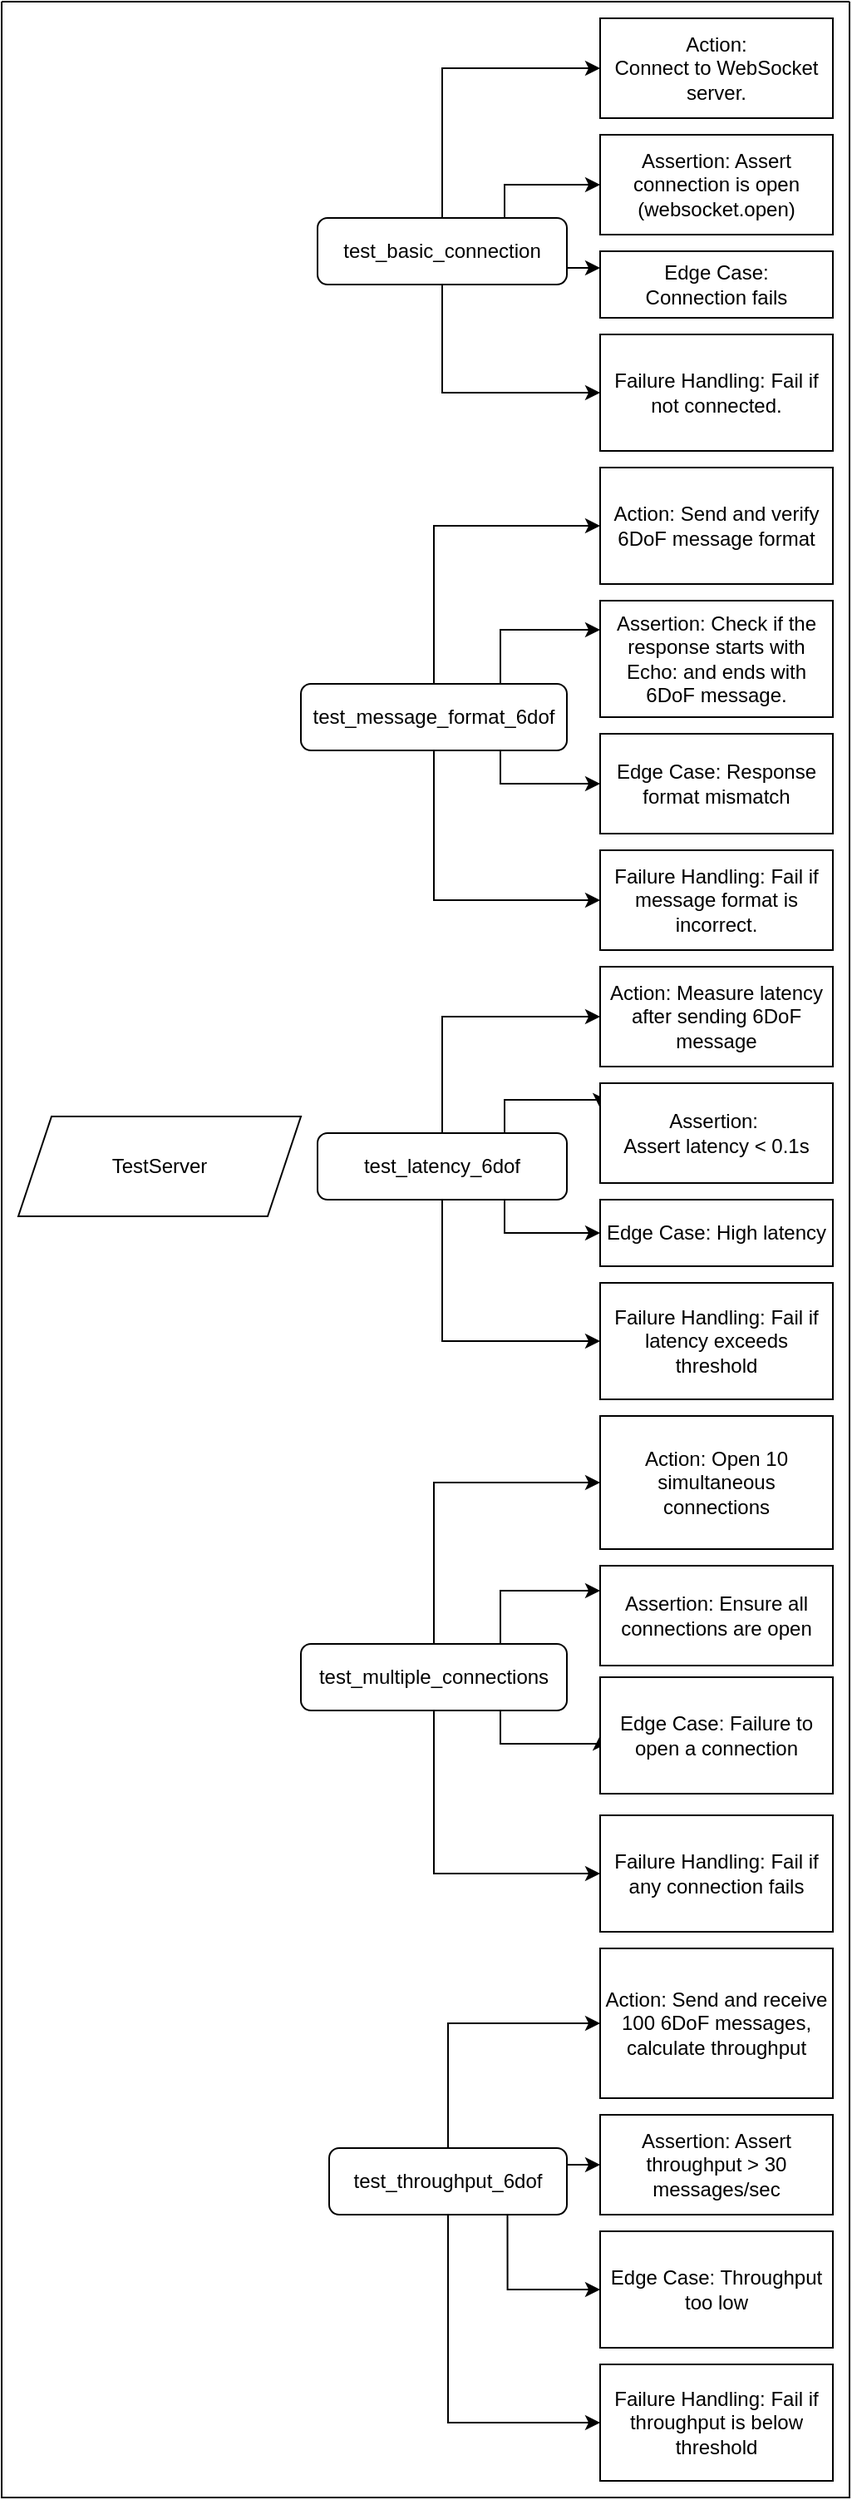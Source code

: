 <mxfile version="25.0.3">
  <diagram name="Page-1" id="ius7pPTo3KnEySiAvIZj">
    <mxGraphModel dx="789" dy="696" grid="1" gridSize="10" guides="1" tooltips="1" connect="1" arrows="1" fold="1" page="1" pageScale="1" pageWidth="1169" pageHeight="1654" math="0" shadow="0">
      <root>
        <mxCell id="0" />
        <mxCell id="1" parent="0" />
        <mxCell id="YPKyjbTizjw7uRKVG-_0-22" value="" style="swimlane;startSize=0;" vertex="1" parent="1">
          <mxGeometry x="60" y="77" width="510" height="1500" as="geometry" />
        </mxCell>
        <mxCell id="YPKyjbTizjw7uRKVG-_0-84" style="edgeStyle=orthogonalEdgeStyle;rounded=0;orthogonalLoop=1;jettySize=auto;html=1;exitX=0.5;exitY=0;exitDx=0;exitDy=0;entryX=0;entryY=0.5;entryDx=0;entryDy=0;" edge="1" parent="YPKyjbTizjw7uRKVG-_0-22" source="YPKyjbTizjw7uRKVG-_0-3" target="YPKyjbTizjw7uRKVG-_0-13">
          <mxGeometry relative="1" as="geometry" />
        </mxCell>
        <mxCell id="YPKyjbTizjw7uRKVG-_0-85" style="edgeStyle=orthogonalEdgeStyle;rounded=0;orthogonalLoop=1;jettySize=auto;html=1;exitX=0.75;exitY=0;exitDx=0;exitDy=0;entryX=0;entryY=0.5;entryDx=0;entryDy=0;" edge="1" parent="YPKyjbTizjw7uRKVG-_0-22" source="YPKyjbTizjw7uRKVG-_0-3" target="YPKyjbTizjw7uRKVG-_0-15">
          <mxGeometry relative="1" as="geometry" />
        </mxCell>
        <mxCell id="YPKyjbTizjw7uRKVG-_0-87" style="edgeStyle=orthogonalEdgeStyle;rounded=0;orthogonalLoop=1;jettySize=auto;html=1;exitX=0.5;exitY=1;exitDx=0;exitDy=0;entryX=0;entryY=0.5;entryDx=0;entryDy=0;" edge="1" parent="YPKyjbTizjw7uRKVG-_0-22" source="YPKyjbTizjw7uRKVG-_0-3" target="YPKyjbTizjw7uRKVG-_0-70">
          <mxGeometry relative="1" as="geometry" />
        </mxCell>
        <mxCell id="YPKyjbTizjw7uRKVG-_0-147" style="edgeStyle=orthogonalEdgeStyle;rounded=0;orthogonalLoop=1;jettySize=auto;html=1;exitX=1;exitY=0.75;exitDx=0;exitDy=0;entryX=0;entryY=0.25;entryDx=0;entryDy=0;" edge="1" parent="YPKyjbTizjw7uRKVG-_0-22" source="YPKyjbTizjw7uRKVG-_0-3" target="YPKyjbTizjw7uRKVG-_0-25">
          <mxGeometry relative="1" as="geometry" />
        </mxCell>
        <mxCell id="YPKyjbTizjw7uRKVG-_0-3" value="test_basic_connection" style="rounded=1;whiteSpace=wrap;html=1;fontSize=12;glass=0;strokeWidth=1;shadow=0;" vertex="1" parent="YPKyjbTizjw7uRKVG-_0-22">
          <mxGeometry x="190" y="130" width="150" height="40" as="geometry" />
        </mxCell>
        <mxCell id="YPKyjbTizjw7uRKVG-_0-25" value="Edge Case:&lt;br&gt;Connection fails" style="rounded=0;whiteSpace=wrap;html=1;" vertex="1" parent="YPKyjbTizjw7uRKVG-_0-22">
          <mxGeometry x="360" y="150" width="140" height="40" as="geometry" />
        </mxCell>
        <mxCell id="YPKyjbTizjw7uRKVG-_0-15" value="&lt;div&gt;Assertion: Assert connection is open (websocket.open)&lt;/div&gt;" style="rounded=0;whiteSpace=wrap;html=1;" vertex="1" parent="YPKyjbTizjw7uRKVG-_0-22">
          <mxGeometry x="360" y="80" width="140" height="60" as="geometry" />
        </mxCell>
        <mxCell id="YPKyjbTizjw7uRKVG-_0-13" value="&lt;div&gt;Action:&lt;br&gt;Connect to WebSocket server.&lt;/div&gt;" style="rounded=0;whiteSpace=wrap;html=1;" vertex="1" parent="YPKyjbTizjw7uRKVG-_0-22">
          <mxGeometry x="360" y="10" width="140" height="60" as="geometry" />
        </mxCell>
        <mxCell id="YPKyjbTizjw7uRKVG-_0-70" value="&lt;span style=&quot;background-color: initial;&quot;&gt;Failure Handling: Fail if not connected.&lt;/span&gt;" style="rounded=0;whiteSpace=wrap;html=1;" vertex="1" parent="YPKyjbTizjw7uRKVG-_0-22">
          <mxGeometry x="360" y="200" width="140" height="70" as="geometry" />
        </mxCell>
        <mxCell id="YPKyjbTizjw7uRKVG-_0-110" style="edgeStyle=orthogonalEdgeStyle;rounded=0;orthogonalLoop=1;jettySize=auto;html=1;exitX=0.5;exitY=0;exitDx=0;exitDy=0;entryX=0;entryY=0.5;entryDx=0;entryDy=0;" edge="1" parent="YPKyjbTizjw7uRKVG-_0-22" source="YPKyjbTizjw7uRKVG-_0-114" target="YPKyjbTizjw7uRKVG-_0-122">
          <mxGeometry relative="1" as="geometry" />
        </mxCell>
        <mxCell id="YPKyjbTizjw7uRKVG-_0-111" style="edgeStyle=orthogonalEdgeStyle;rounded=0;orthogonalLoop=1;jettySize=auto;html=1;exitX=0.5;exitY=1;exitDx=0;exitDy=0;entryX=0;entryY=0.5;entryDx=0;entryDy=0;" edge="1" parent="YPKyjbTizjw7uRKVG-_0-22" source="YPKyjbTizjw7uRKVG-_0-114" target="YPKyjbTizjw7uRKVG-_0-145">
          <mxGeometry relative="1" as="geometry" />
        </mxCell>
        <mxCell id="YPKyjbTizjw7uRKVG-_0-112" style="edgeStyle=orthogonalEdgeStyle;rounded=0;orthogonalLoop=1;jettySize=auto;html=1;exitX=0.75;exitY=0;exitDx=0;exitDy=0;entryX=0;entryY=0.25;entryDx=0;entryDy=0;" edge="1" parent="YPKyjbTizjw7uRKVG-_0-22" source="YPKyjbTizjw7uRKVG-_0-114" target="YPKyjbTizjw7uRKVG-_0-123">
          <mxGeometry relative="1" as="geometry" />
        </mxCell>
        <mxCell id="YPKyjbTizjw7uRKVG-_0-113" style="edgeStyle=orthogonalEdgeStyle;rounded=0;orthogonalLoop=1;jettySize=auto;html=1;exitX=0.75;exitY=1;exitDx=0;exitDy=0;entryX=0;entryY=0.5;entryDx=0;entryDy=0;" edge="1" parent="YPKyjbTizjw7uRKVG-_0-22" source="YPKyjbTizjw7uRKVG-_0-114" target="YPKyjbTizjw7uRKVG-_0-144">
          <mxGeometry relative="1" as="geometry" />
        </mxCell>
        <mxCell id="YPKyjbTizjw7uRKVG-_0-114" value="test_multiple_connections" style="rounded=1;whiteSpace=wrap;html=1;fontSize=12;glass=0;strokeWidth=1;shadow=0;" vertex="1" parent="YPKyjbTizjw7uRKVG-_0-22">
          <mxGeometry x="180" y="987" width="160" height="40" as="geometry" />
        </mxCell>
        <mxCell id="YPKyjbTizjw7uRKVG-_0-115" style="edgeStyle=orthogonalEdgeStyle;rounded=0;orthogonalLoop=1;jettySize=auto;html=1;exitX=0.5;exitY=0;exitDx=0;exitDy=0;entryX=0;entryY=0.5;entryDx=0;entryDy=0;" edge="1" parent="YPKyjbTizjw7uRKVG-_0-22" source="YPKyjbTizjw7uRKVG-_0-119" target="YPKyjbTizjw7uRKVG-_0-120">
          <mxGeometry relative="1" as="geometry" />
        </mxCell>
        <mxCell id="YPKyjbTizjw7uRKVG-_0-116" style="edgeStyle=orthogonalEdgeStyle;rounded=0;orthogonalLoop=1;jettySize=auto;html=1;exitX=0.5;exitY=1;exitDx=0;exitDy=0;entryX=0;entryY=0.5;entryDx=0;entryDy=0;" edge="1" parent="YPKyjbTizjw7uRKVG-_0-22" source="YPKyjbTizjw7uRKVG-_0-119" target="YPKyjbTizjw7uRKVG-_0-143">
          <mxGeometry relative="1" as="geometry" />
        </mxCell>
        <mxCell id="YPKyjbTizjw7uRKVG-_0-117" style="edgeStyle=orthogonalEdgeStyle;rounded=0;orthogonalLoop=1;jettySize=auto;html=1;exitX=0.75;exitY=1;exitDx=0;exitDy=0;entryX=0;entryY=0.5;entryDx=0;entryDy=0;" edge="1" parent="YPKyjbTizjw7uRKVG-_0-22" source="YPKyjbTizjw7uRKVG-_0-119" target="YPKyjbTizjw7uRKVG-_0-142">
          <mxGeometry relative="1" as="geometry" />
        </mxCell>
        <mxCell id="YPKyjbTizjw7uRKVG-_0-118" style="edgeStyle=orthogonalEdgeStyle;rounded=0;orthogonalLoop=1;jettySize=auto;html=1;exitX=0.75;exitY=0;exitDx=0;exitDy=0;entryX=0;entryY=0.25;entryDx=0;entryDy=0;" edge="1" parent="YPKyjbTizjw7uRKVG-_0-22" source="YPKyjbTizjw7uRKVG-_0-119" target="YPKyjbTizjw7uRKVG-_0-121">
          <mxGeometry relative="1" as="geometry" />
        </mxCell>
        <mxCell id="YPKyjbTizjw7uRKVG-_0-119" value="test_latency_6dof" style="rounded=1;whiteSpace=wrap;html=1;fontSize=12;glass=0;strokeWidth=1;shadow=0;" vertex="1" parent="YPKyjbTizjw7uRKVG-_0-22">
          <mxGeometry x="190" y="680" width="150" height="40" as="geometry" />
        </mxCell>
        <mxCell id="YPKyjbTizjw7uRKVG-_0-120" value="&lt;div&gt;Action: Measure latency after sending 6DoF message&lt;/div&gt;" style="rounded=0;whiteSpace=wrap;html=1;" vertex="1" parent="YPKyjbTizjw7uRKVG-_0-22">
          <mxGeometry x="360" y="580" width="140" height="60" as="geometry" />
        </mxCell>
        <mxCell id="YPKyjbTizjw7uRKVG-_0-121" value="&lt;div&gt;Assertion:&amp;nbsp;&lt;/div&gt;&lt;div&gt;Assert latency &amp;lt; 0.1s&lt;/div&gt;" style="rounded=0;whiteSpace=wrap;html=1;" vertex="1" parent="YPKyjbTizjw7uRKVG-_0-22">
          <mxGeometry x="360" y="650" width="140" height="60" as="geometry" />
        </mxCell>
        <mxCell id="YPKyjbTizjw7uRKVG-_0-122" value="&lt;div&gt;Action: Open 10 simultaneous connections&lt;/div&gt;" style="rounded=0;whiteSpace=wrap;html=1;" vertex="1" parent="YPKyjbTizjw7uRKVG-_0-22">
          <mxGeometry x="360" y="850" width="140" height="80" as="geometry" />
        </mxCell>
        <mxCell id="YPKyjbTizjw7uRKVG-_0-123" value="&lt;div&gt;Assertion: Ensure all connections are open&lt;/div&gt;" style="rounded=0;whiteSpace=wrap;html=1;" vertex="1" parent="YPKyjbTizjw7uRKVG-_0-22">
          <mxGeometry x="360" y="940" width="140" height="60" as="geometry" />
        </mxCell>
        <mxCell id="YPKyjbTizjw7uRKVG-_0-124" value="&lt;div&gt;Action: Send and receive 100 6DoF messages, calculate throughput&lt;/div&gt;" style="rounded=0;whiteSpace=wrap;html=1;" vertex="1" parent="YPKyjbTizjw7uRKVG-_0-22">
          <mxGeometry x="360" y="1170" width="140" height="90" as="geometry" />
        </mxCell>
        <mxCell id="YPKyjbTizjw7uRKVG-_0-125" style="edgeStyle=orthogonalEdgeStyle;rounded=0;orthogonalLoop=1;jettySize=auto;html=1;exitX=0.5;exitY=0;exitDx=0;exitDy=0;entryX=0;entryY=0.5;entryDx=0;entryDy=0;" edge="1" parent="YPKyjbTizjw7uRKVG-_0-22" source="YPKyjbTizjw7uRKVG-_0-129" target="YPKyjbTizjw7uRKVG-_0-124">
          <mxGeometry relative="1" as="geometry" />
        </mxCell>
        <mxCell id="YPKyjbTizjw7uRKVG-_0-126" style="edgeStyle=orthogonalEdgeStyle;rounded=0;orthogonalLoop=1;jettySize=auto;html=1;exitX=1;exitY=0.25;exitDx=0;exitDy=0;entryX=0;entryY=0.5;entryDx=0;entryDy=0;" edge="1" parent="YPKyjbTizjw7uRKVG-_0-22" source="YPKyjbTizjw7uRKVG-_0-129" target="YPKyjbTizjw7uRKVG-_0-130">
          <mxGeometry relative="1" as="geometry" />
        </mxCell>
        <mxCell id="YPKyjbTizjw7uRKVG-_0-127" style="edgeStyle=orthogonalEdgeStyle;rounded=0;orthogonalLoop=1;jettySize=auto;html=1;exitX=0.75;exitY=1;exitDx=0;exitDy=0;entryX=0;entryY=0.5;entryDx=0;entryDy=0;" edge="1" parent="YPKyjbTizjw7uRKVG-_0-22" source="YPKyjbTizjw7uRKVG-_0-129" target="YPKyjbTizjw7uRKVG-_0-131">
          <mxGeometry relative="1" as="geometry" />
        </mxCell>
        <mxCell id="YPKyjbTizjw7uRKVG-_0-128" style="edgeStyle=orthogonalEdgeStyle;rounded=0;orthogonalLoop=1;jettySize=auto;html=1;exitX=0.5;exitY=1;exitDx=0;exitDy=0;entryX=0;entryY=0.5;entryDx=0;entryDy=0;" edge="1" parent="YPKyjbTizjw7uRKVG-_0-22" source="YPKyjbTizjw7uRKVG-_0-129" target="YPKyjbTizjw7uRKVG-_0-132">
          <mxGeometry relative="1" as="geometry" />
        </mxCell>
        <mxCell id="YPKyjbTizjw7uRKVG-_0-129" value="test_throughput_6dof" style="rounded=1;whiteSpace=wrap;html=1;fontSize=12;glass=0;strokeWidth=1;shadow=0;" vertex="1" parent="YPKyjbTizjw7uRKVG-_0-22">
          <mxGeometry x="197" y="1290" width="143" height="40" as="geometry" />
        </mxCell>
        <mxCell id="YPKyjbTizjw7uRKVG-_0-130" value="&lt;div&gt;Assertion: Assert throughput &amp;gt; 30 messages/sec&lt;/div&gt;" style="rounded=0;whiteSpace=wrap;html=1;" vertex="1" parent="YPKyjbTizjw7uRKVG-_0-22">
          <mxGeometry x="360" y="1270" width="140" height="60" as="geometry" />
        </mxCell>
        <mxCell id="YPKyjbTizjw7uRKVG-_0-131" value="&lt;div&gt;Edge Case: Throughput too low&lt;/div&gt;" style="rounded=0;whiteSpace=wrap;html=1;" vertex="1" parent="YPKyjbTizjw7uRKVG-_0-22">
          <mxGeometry x="360" y="1340" width="140" height="70" as="geometry" />
        </mxCell>
        <mxCell id="YPKyjbTizjw7uRKVG-_0-132" value="Failure Handling: Fail if throughput is below threshold" style="rounded=0;whiteSpace=wrap;html=1;" vertex="1" parent="YPKyjbTizjw7uRKVG-_0-22">
          <mxGeometry x="360" y="1420" width="140" height="70" as="geometry" />
        </mxCell>
        <mxCell id="YPKyjbTizjw7uRKVG-_0-133" value="&lt;div&gt;Assertion: Check if the response starts with Echo: and ends with 6DoF message.&lt;/div&gt;" style="rounded=0;whiteSpace=wrap;html=1;" vertex="1" parent="YPKyjbTizjw7uRKVG-_0-22">
          <mxGeometry x="360" y="360" width="140" height="70" as="geometry" />
        </mxCell>
        <mxCell id="YPKyjbTizjw7uRKVG-_0-134" style="edgeStyle=orthogonalEdgeStyle;rounded=0;orthogonalLoop=1;jettySize=auto;html=1;exitX=0.5;exitY=0;exitDx=0;exitDy=0;entryX=0;entryY=0.5;entryDx=0;entryDy=0;" edge="1" parent="YPKyjbTizjw7uRKVG-_0-22" source="YPKyjbTizjw7uRKVG-_0-138" target="YPKyjbTizjw7uRKVG-_0-140">
          <mxGeometry relative="1" as="geometry" />
        </mxCell>
        <mxCell id="YPKyjbTizjw7uRKVG-_0-135" style="edgeStyle=orthogonalEdgeStyle;rounded=0;orthogonalLoop=1;jettySize=auto;html=1;exitX=0.75;exitY=0;exitDx=0;exitDy=0;entryX=0;entryY=0.25;entryDx=0;entryDy=0;" edge="1" parent="YPKyjbTizjw7uRKVG-_0-22" source="YPKyjbTizjw7uRKVG-_0-138" target="YPKyjbTizjw7uRKVG-_0-133">
          <mxGeometry relative="1" as="geometry" />
        </mxCell>
        <mxCell id="YPKyjbTizjw7uRKVG-_0-136" style="edgeStyle=orthogonalEdgeStyle;rounded=0;orthogonalLoop=1;jettySize=auto;html=1;exitX=0.75;exitY=1;exitDx=0;exitDy=0;entryX=0;entryY=0.5;entryDx=0;entryDy=0;" edge="1" parent="YPKyjbTizjw7uRKVG-_0-22" source="YPKyjbTizjw7uRKVG-_0-138" target="YPKyjbTizjw7uRKVG-_0-141">
          <mxGeometry relative="1" as="geometry" />
        </mxCell>
        <mxCell id="YPKyjbTizjw7uRKVG-_0-137" style="edgeStyle=orthogonalEdgeStyle;rounded=0;orthogonalLoop=1;jettySize=auto;html=1;exitX=0.5;exitY=1;exitDx=0;exitDy=0;entryX=0;entryY=0.5;entryDx=0;entryDy=0;" edge="1" parent="YPKyjbTizjw7uRKVG-_0-22" source="YPKyjbTizjw7uRKVG-_0-138" target="YPKyjbTizjw7uRKVG-_0-139">
          <mxGeometry relative="1" as="geometry" />
        </mxCell>
        <mxCell id="YPKyjbTizjw7uRKVG-_0-138" value="test_message_format_6dof" style="rounded=1;whiteSpace=wrap;html=1;fontSize=12;glass=0;strokeWidth=1;shadow=0;" vertex="1" parent="YPKyjbTizjw7uRKVG-_0-22">
          <mxGeometry x="180" y="410" width="160" height="40" as="geometry" />
        </mxCell>
        <mxCell id="YPKyjbTizjw7uRKVG-_0-139" value="&lt;div&gt;Failure Handling: Fail if message format is incorrect.&lt;/div&gt;" style="rounded=0;whiteSpace=wrap;html=1;" vertex="1" parent="YPKyjbTizjw7uRKVG-_0-22">
          <mxGeometry x="360" y="510" width="140" height="60" as="geometry" />
        </mxCell>
        <mxCell id="YPKyjbTizjw7uRKVG-_0-140" value="&lt;div&gt;Action: Send and verify 6DoF message format&lt;/div&gt;" style="rounded=0;whiteSpace=wrap;html=1;" vertex="1" parent="YPKyjbTizjw7uRKVG-_0-22">
          <mxGeometry x="360" y="280" width="140" height="70" as="geometry" />
        </mxCell>
        <mxCell id="YPKyjbTizjw7uRKVG-_0-141" value="&lt;div&gt;Edge Case: Response format mismatch&lt;/div&gt;" style="rounded=0;whiteSpace=wrap;html=1;" vertex="1" parent="YPKyjbTizjw7uRKVG-_0-22">
          <mxGeometry x="360" y="440" width="140" height="60" as="geometry" />
        </mxCell>
        <mxCell id="YPKyjbTizjw7uRKVG-_0-142" value="&lt;div&gt;Edge Case: High latency&lt;/div&gt;" style="rounded=0;whiteSpace=wrap;html=1;" vertex="1" parent="YPKyjbTizjw7uRKVG-_0-22">
          <mxGeometry x="360" y="720" width="140" height="40" as="geometry" />
        </mxCell>
        <mxCell id="YPKyjbTizjw7uRKVG-_0-143" value="&lt;div&gt;Failure Handling: Fail if latency exceeds threshold&lt;/div&gt;" style="rounded=0;whiteSpace=wrap;html=1;" vertex="1" parent="YPKyjbTizjw7uRKVG-_0-22">
          <mxGeometry x="360" y="770" width="140" height="70" as="geometry" />
        </mxCell>
        <mxCell id="YPKyjbTizjw7uRKVG-_0-144" value="&lt;div&gt;Edge Case: Failure to open a connection&lt;/div&gt;" style="rounded=0;whiteSpace=wrap;html=1;" vertex="1" parent="YPKyjbTizjw7uRKVG-_0-22">
          <mxGeometry x="360" y="1007" width="140" height="70" as="geometry" />
        </mxCell>
        <mxCell id="YPKyjbTizjw7uRKVG-_0-145" value="&lt;div&gt;Failure Handling: Fail if any connection fails&lt;/div&gt;" style="rounded=0;whiteSpace=wrap;html=1;" vertex="1" parent="YPKyjbTizjw7uRKVG-_0-22">
          <mxGeometry x="360" y="1090" width="140" height="70" as="geometry" />
        </mxCell>
        <mxCell id="YPKyjbTizjw7uRKVG-_0-14" value="TestServer" style="shape=parallelogram;perimeter=parallelogramPerimeter;whiteSpace=wrap;html=1;fixedSize=1;" vertex="1" parent="YPKyjbTizjw7uRKVG-_0-22">
          <mxGeometry x="10" y="670" width="170" height="60" as="geometry" />
        </mxCell>
      </root>
    </mxGraphModel>
  </diagram>
</mxfile>
